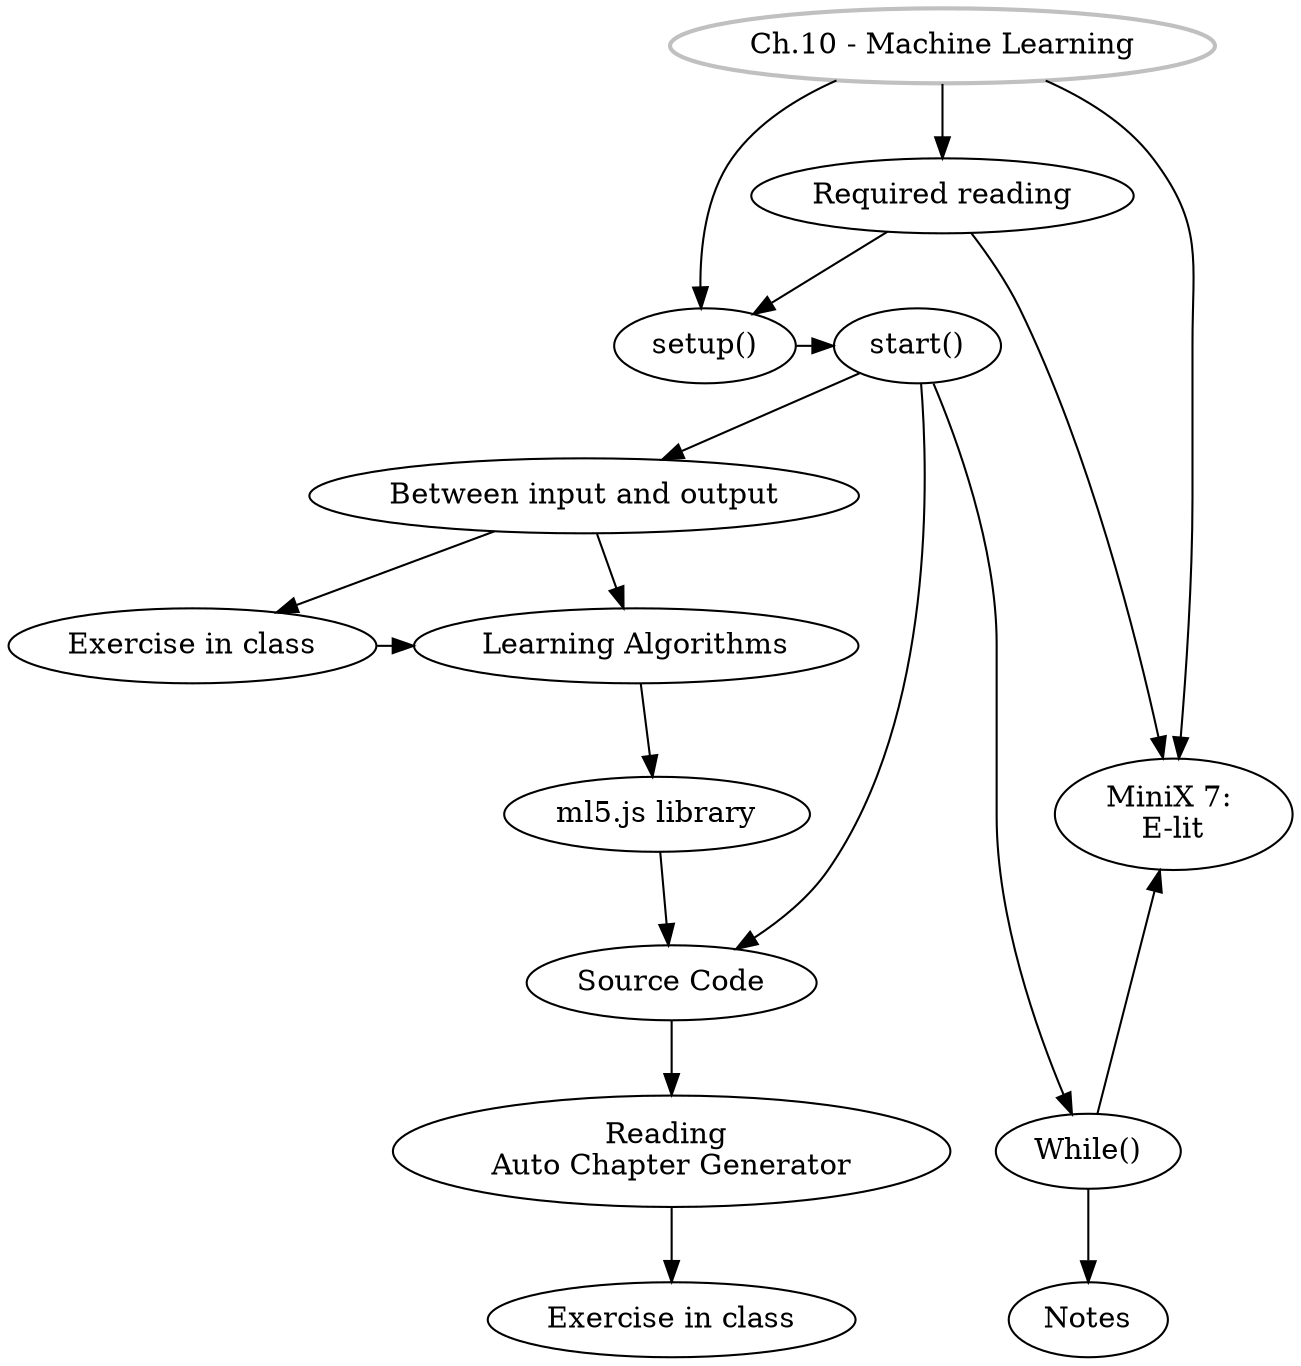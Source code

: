 digraph G {
//labels
GS [
label="Ch.10 - Machine Learning",
style=bold,
color=grey,
]

SU [label="setup()"]
ST [label="start()"]
IO [label="Between input and output"]
EiC [label="Exercise in class"]
LA [label="Learning Algorithms"]
ml5 [label="ml5.js library"]
SC [label="Source Code"]
RAG [label="Reading \nAuto Chapter Generator"]
EiC2 [label="Exercise in class"]
MW [label="While()"]
MX [label="MiniX 7: \nE-lit"]
RR [label="Required reading"]
Notes [label="Notes"]

//rank
{rank = same; SU, ST}
{rank = same; MX, ml5}
{rank = same; MW, RAG}
{rank = same; EiC, LA}

//graph
GS -> SU -> ST -> IO -> EiC;
GS -> RR, MX;
RR -> MX, SU;
EiC -> LA;
IO -> LA -> ml5 -> SC;
ST -> SC -> RAG -> EiC2;
ST -> MW -> Notes;
MW -> MX;
}
